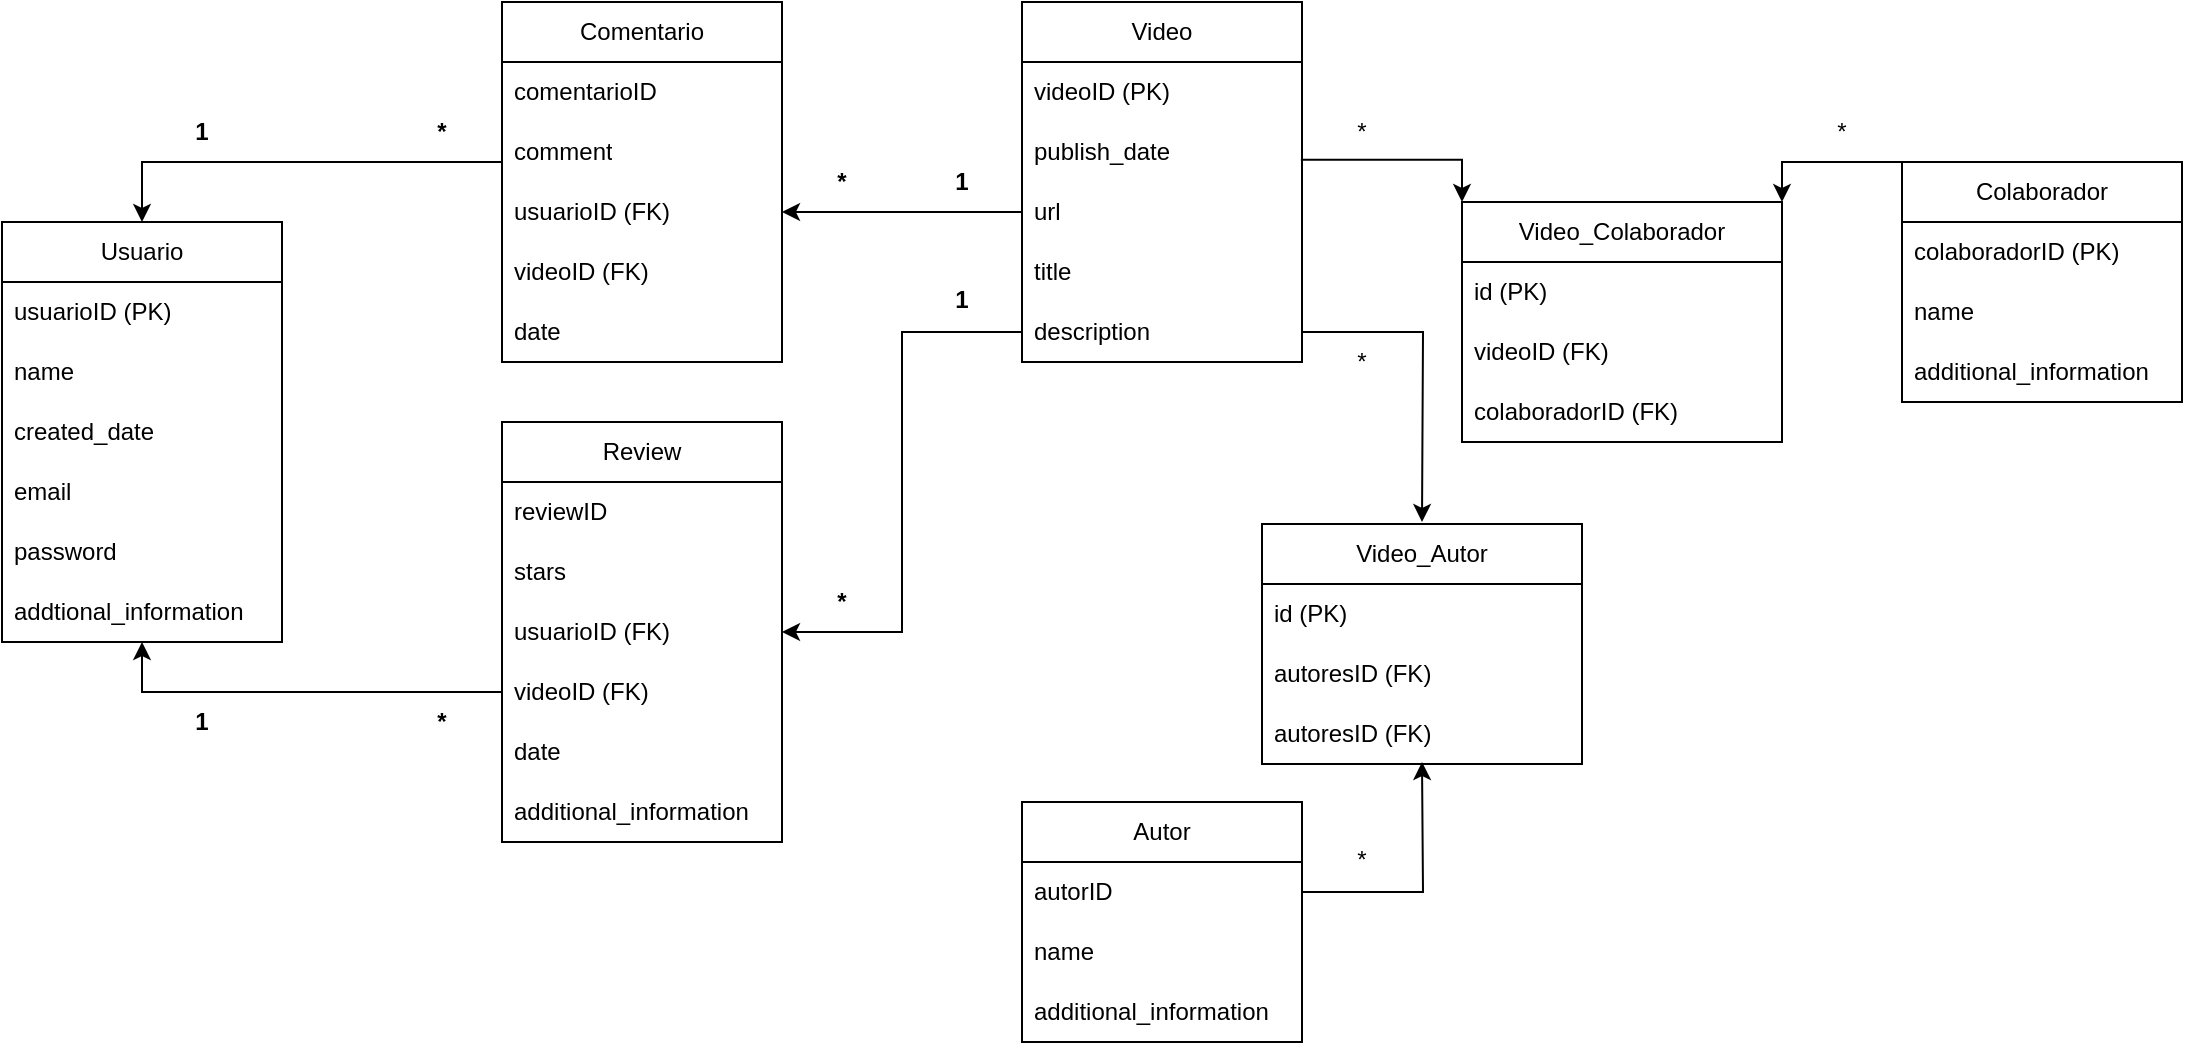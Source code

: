 <mxfile version="22.1.21" type="device">
  <diagram id="C5RBs43oDa-KdzZeNtuy" name="Page-1">
    <mxGraphModel dx="2207" dy="749" grid="1" gridSize="10" guides="1" tooltips="1" connect="1" arrows="1" fold="1" page="1" pageScale="1" pageWidth="827" pageHeight="1169" math="0" shadow="0">
      <root>
        <mxCell id="WIyWlLk6GJQsqaUBKTNV-0" />
        <mxCell id="WIyWlLk6GJQsqaUBKTNV-1" parent="WIyWlLk6GJQsqaUBKTNV-0" />
        <mxCell id="0XgS_Ok5qRB35SvYTYUl-48" value="Video" style="swimlane;fontStyle=0;childLayout=stackLayout;horizontal=1;startSize=30;horizontalStack=0;resizeParent=1;resizeParentMax=0;resizeLast=0;collapsible=1;marginBottom=0;whiteSpace=wrap;html=1;" parent="WIyWlLk6GJQsqaUBKTNV-1" vertex="1">
          <mxGeometry x="40" y="80" width="140" height="180" as="geometry" />
        </mxCell>
        <mxCell id="0XgS_Ok5qRB35SvYTYUl-49" value="videoID (PK)" style="text;strokeColor=none;fillColor=none;align=left;verticalAlign=middle;spacingLeft=4;spacingRight=4;overflow=hidden;points=[[0,0.5],[1,0.5]];portConstraint=eastwest;rotatable=0;whiteSpace=wrap;html=1;" parent="0XgS_Ok5qRB35SvYTYUl-48" vertex="1">
          <mxGeometry y="30" width="140" height="30" as="geometry" />
        </mxCell>
        <mxCell id="0XgS_Ok5qRB35SvYTYUl-50" value="publish_date" style="text;strokeColor=none;fillColor=none;align=left;verticalAlign=middle;spacingLeft=4;spacingRight=4;overflow=hidden;points=[[0,0.5],[1,0.5]];portConstraint=eastwest;rotatable=0;whiteSpace=wrap;html=1;" parent="0XgS_Ok5qRB35SvYTYUl-48" vertex="1">
          <mxGeometry y="60" width="140" height="30" as="geometry" />
        </mxCell>
        <mxCell id="0XgS_Ok5qRB35SvYTYUl-51" value="url" style="text;strokeColor=none;fillColor=none;align=left;verticalAlign=middle;spacingLeft=4;spacingRight=4;overflow=hidden;points=[[0,0.5],[1,0.5]];portConstraint=eastwest;rotatable=0;whiteSpace=wrap;html=1;" parent="0XgS_Ok5qRB35SvYTYUl-48" vertex="1">
          <mxGeometry y="90" width="140" height="30" as="geometry" />
        </mxCell>
        <mxCell id="0XgS_Ok5qRB35SvYTYUl-53" value="title" style="text;strokeColor=none;fillColor=none;align=left;verticalAlign=middle;spacingLeft=4;spacingRight=4;overflow=hidden;points=[[0,0.5],[1,0.5]];portConstraint=eastwest;rotatable=0;whiteSpace=wrap;html=1;" parent="0XgS_Ok5qRB35SvYTYUl-48" vertex="1">
          <mxGeometry y="120" width="140" height="30" as="geometry" />
        </mxCell>
        <mxCell id="Govp5DT8rFJscSZN2w0O-20" style="edgeStyle=orthogonalEdgeStyle;rounded=0;orthogonalLoop=1;jettySize=auto;html=1;" parent="0XgS_Ok5qRB35SvYTYUl-48" source="0XgS_Ok5qRB35SvYTYUl-54" edge="1">
          <mxGeometry relative="1" as="geometry">
            <mxPoint x="200" y="260" as="targetPoint" />
          </mxGeometry>
        </mxCell>
        <mxCell id="0XgS_Ok5qRB35SvYTYUl-54" value="description" style="text;strokeColor=none;fillColor=none;align=left;verticalAlign=middle;spacingLeft=4;spacingRight=4;overflow=hidden;points=[[0,0.5],[1,0.5]];portConstraint=eastwest;rotatable=0;whiteSpace=wrap;html=1;" parent="0XgS_Ok5qRB35SvYTYUl-48" vertex="1">
          <mxGeometry y="150" width="140" height="30" as="geometry" />
        </mxCell>
        <mxCell id="0XgS_Ok5qRB35SvYTYUl-55" value="Autor" style="swimlane;fontStyle=0;childLayout=stackLayout;horizontal=1;startSize=30;horizontalStack=0;resizeParent=1;resizeParentMax=0;resizeLast=0;collapsible=1;marginBottom=0;whiteSpace=wrap;html=1;" parent="WIyWlLk6GJQsqaUBKTNV-1" vertex="1">
          <mxGeometry x="40" y="480" width="140" height="120" as="geometry" />
        </mxCell>
        <mxCell id="0XgS_Ok5qRB35SvYTYUl-56" value="autorID" style="text;strokeColor=none;fillColor=none;align=left;verticalAlign=middle;spacingLeft=4;spacingRight=4;overflow=hidden;points=[[0,0.5],[1,0.5]];portConstraint=eastwest;rotatable=0;whiteSpace=wrap;html=1;" parent="0XgS_Ok5qRB35SvYTYUl-55" vertex="1">
          <mxGeometry y="30" width="140" height="30" as="geometry" />
        </mxCell>
        <mxCell id="0XgS_Ok5qRB35SvYTYUl-57" value="name" style="text;strokeColor=none;fillColor=none;align=left;verticalAlign=middle;spacingLeft=4;spacingRight=4;overflow=hidden;points=[[0,0.5],[1,0.5]];portConstraint=eastwest;rotatable=0;whiteSpace=wrap;html=1;" parent="0XgS_Ok5qRB35SvYTYUl-55" vertex="1">
          <mxGeometry y="60" width="140" height="30" as="geometry" />
        </mxCell>
        <mxCell id="t3A9LA9B-5I5XyNvBrR2-1" value="additional_information" style="text;strokeColor=none;fillColor=none;align=left;verticalAlign=middle;spacingLeft=4;spacingRight=4;overflow=hidden;points=[[0,0.5],[1,0.5]];portConstraint=eastwest;rotatable=0;whiteSpace=wrap;html=1;" parent="0XgS_Ok5qRB35SvYTYUl-55" vertex="1">
          <mxGeometry y="90" width="140" height="30" as="geometry" />
        </mxCell>
        <mxCell id="Govp5DT8rFJscSZN2w0O-25" style="edgeStyle=orthogonalEdgeStyle;rounded=0;orthogonalLoop=1;jettySize=auto;html=1;entryX=1;entryY=0;entryDx=0;entryDy=0;" parent="WIyWlLk6GJQsqaUBKTNV-1" source="0XgS_Ok5qRB35SvYTYUl-61" target="0XgS_Ok5qRB35SvYTYUl-90" edge="1">
          <mxGeometry relative="1" as="geometry">
            <Array as="points">
              <mxPoint x="420" y="160" />
            </Array>
          </mxGeometry>
        </mxCell>
        <mxCell id="0XgS_Ok5qRB35SvYTYUl-61" value="Colaborador" style="swimlane;fontStyle=0;childLayout=stackLayout;horizontal=1;startSize=30;horizontalStack=0;resizeParent=1;resizeParentMax=0;resizeLast=0;collapsible=1;marginBottom=0;whiteSpace=wrap;html=1;" parent="WIyWlLk6GJQsqaUBKTNV-1" vertex="1">
          <mxGeometry x="480" y="160" width="140" height="120" as="geometry" />
        </mxCell>
        <mxCell id="0XgS_Ok5qRB35SvYTYUl-62" value="colaboradorID (PK)" style="text;strokeColor=none;fillColor=none;align=left;verticalAlign=middle;spacingLeft=4;spacingRight=4;overflow=hidden;points=[[0,0.5],[1,0.5]];portConstraint=eastwest;rotatable=0;whiteSpace=wrap;html=1;" parent="0XgS_Ok5qRB35SvYTYUl-61" vertex="1">
          <mxGeometry y="30" width="140" height="30" as="geometry" />
        </mxCell>
        <mxCell id="0XgS_Ok5qRB35SvYTYUl-63" value="name" style="text;strokeColor=none;fillColor=none;align=left;verticalAlign=middle;spacingLeft=4;spacingRight=4;overflow=hidden;points=[[0,0.5],[1,0.5]];portConstraint=eastwest;rotatable=0;whiteSpace=wrap;html=1;" parent="0XgS_Ok5qRB35SvYTYUl-61" vertex="1">
          <mxGeometry y="60" width="140" height="30" as="geometry" />
        </mxCell>
        <mxCell id="0XgS_Ok5qRB35SvYTYUl-89" value="additional_information" style="text;strokeColor=none;fillColor=none;align=left;verticalAlign=middle;spacingLeft=4;spacingRight=4;overflow=hidden;points=[[0,0.5],[1,0.5]];portConstraint=eastwest;rotatable=0;whiteSpace=wrap;html=1;" parent="0XgS_Ok5qRB35SvYTYUl-61" vertex="1">
          <mxGeometry y="90" width="140" height="30" as="geometry" />
        </mxCell>
        <mxCell id="0XgS_Ok5qRB35SvYTYUl-73" value="Review" style="swimlane;fontStyle=0;childLayout=stackLayout;horizontal=1;startSize=30;horizontalStack=0;resizeParent=1;resizeParentMax=0;resizeLast=0;collapsible=1;marginBottom=0;whiteSpace=wrap;html=1;" parent="WIyWlLk6GJQsqaUBKTNV-1" vertex="1">
          <mxGeometry x="-220" y="290" width="140" height="210" as="geometry" />
        </mxCell>
        <mxCell id="0XgS_Ok5qRB35SvYTYUl-74" value="reviewID" style="text;strokeColor=none;fillColor=none;align=left;verticalAlign=middle;spacingLeft=4;spacingRight=4;overflow=hidden;points=[[0,0.5],[1,0.5]];portConstraint=eastwest;rotatable=0;whiteSpace=wrap;html=1;" parent="0XgS_Ok5qRB35SvYTYUl-73" vertex="1">
          <mxGeometry y="30" width="140" height="30" as="geometry" />
        </mxCell>
        <mxCell id="0XgS_Ok5qRB35SvYTYUl-75" value="stars" style="text;strokeColor=none;fillColor=none;align=left;verticalAlign=middle;spacingLeft=4;spacingRight=4;overflow=hidden;points=[[0,0.5],[1,0.5]];portConstraint=eastwest;rotatable=0;whiteSpace=wrap;html=1;" parent="0XgS_Ok5qRB35SvYTYUl-73" vertex="1">
          <mxGeometry y="60" width="140" height="30" as="geometry" />
        </mxCell>
        <mxCell id="0XgS_Ok5qRB35SvYTYUl-76" value="usuarioID (FK)" style="text;strokeColor=none;fillColor=none;align=left;verticalAlign=middle;spacingLeft=4;spacingRight=4;overflow=hidden;points=[[0,0.5],[1,0.5]];portConstraint=eastwest;rotatable=0;whiteSpace=wrap;html=1;" parent="0XgS_Ok5qRB35SvYTYUl-73" vertex="1">
          <mxGeometry y="90" width="140" height="30" as="geometry" />
        </mxCell>
        <mxCell id="0XgS_Ok5qRB35SvYTYUl-77" value="videoID (FK)" style="text;strokeColor=none;fillColor=none;align=left;verticalAlign=middle;spacingLeft=4;spacingRight=4;overflow=hidden;points=[[0,0.5],[1,0.5]];portConstraint=eastwest;rotatable=0;whiteSpace=wrap;html=1;" parent="0XgS_Ok5qRB35SvYTYUl-73" vertex="1">
          <mxGeometry y="120" width="140" height="30" as="geometry" />
        </mxCell>
        <mxCell id="0XgS_Ok5qRB35SvYTYUl-78" value="date" style="text;strokeColor=none;fillColor=none;align=left;verticalAlign=middle;spacingLeft=4;spacingRight=4;overflow=hidden;points=[[0,0.5],[1,0.5]];portConstraint=eastwest;rotatable=0;whiteSpace=wrap;html=1;" parent="0XgS_Ok5qRB35SvYTYUl-73" vertex="1">
          <mxGeometry y="150" width="140" height="30" as="geometry" />
        </mxCell>
        <mxCell id="t3A9LA9B-5I5XyNvBrR2-13" value="additional_information" style="text;strokeColor=none;fillColor=none;align=left;verticalAlign=middle;spacingLeft=4;spacingRight=4;overflow=hidden;points=[[0,0.5],[1,0.5]];portConstraint=eastwest;rotatable=0;whiteSpace=wrap;html=1;" parent="0XgS_Ok5qRB35SvYTYUl-73" vertex="1">
          <mxGeometry y="180" width="140" height="30" as="geometry" />
        </mxCell>
        <mxCell id="0XgS_Ok5qRB35SvYTYUl-79" value="Usuario" style="swimlane;fontStyle=0;childLayout=stackLayout;horizontal=1;startSize=30;horizontalStack=0;resizeParent=1;resizeParentMax=0;resizeLast=0;collapsible=1;marginBottom=0;whiteSpace=wrap;html=1;" parent="WIyWlLk6GJQsqaUBKTNV-1" vertex="1">
          <mxGeometry x="-470" y="190" width="140" height="210" as="geometry" />
        </mxCell>
        <mxCell id="0XgS_Ok5qRB35SvYTYUl-80" value="usuarioID (PK)" style="text;strokeColor=none;fillColor=none;align=left;verticalAlign=middle;spacingLeft=4;spacingRight=4;overflow=hidden;points=[[0,0.5],[1,0.5]];portConstraint=eastwest;rotatable=0;whiteSpace=wrap;html=1;" parent="0XgS_Ok5qRB35SvYTYUl-79" vertex="1">
          <mxGeometry y="30" width="140" height="30" as="geometry" />
        </mxCell>
        <mxCell id="0XgS_Ok5qRB35SvYTYUl-81" value="name" style="text;strokeColor=none;fillColor=none;align=left;verticalAlign=middle;spacingLeft=4;spacingRight=4;overflow=hidden;points=[[0,0.5],[1,0.5]];portConstraint=eastwest;rotatable=0;whiteSpace=wrap;html=1;" parent="0XgS_Ok5qRB35SvYTYUl-79" vertex="1">
          <mxGeometry y="60" width="140" height="30" as="geometry" />
        </mxCell>
        <mxCell id="0XgS_Ok5qRB35SvYTYUl-82" value="created_date" style="text;strokeColor=none;fillColor=none;align=left;verticalAlign=middle;spacingLeft=4;spacingRight=4;overflow=hidden;points=[[0,0.5],[1,0.5]];portConstraint=eastwest;rotatable=0;whiteSpace=wrap;html=1;" parent="0XgS_Ok5qRB35SvYTYUl-79" vertex="1">
          <mxGeometry y="90" width="140" height="30" as="geometry" />
        </mxCell>
        <mxCell id="0XgS_Ok5qRB35SvYTYUl-83" value="email" style="text;strokeColor=none;fillColor=none;align=left;verticalAlign=middle;spacingLeft=4;spacingRight=4;overflow=hidden;points=[[0,0.5],[1,0.5]];portConstraint=eastwest;rotatable=0;whiteSpace=wrap;html=1;" parent="0XgS_Ok5qRB35SvYTYUl-79" vertex="1">
          <mxGeometry y="120" width="140" height="30" as="geometry" />
        </mxCell>
        <mxCell id="0XgS_Ok5qRB35SvYTYUl-84" value="password" style="text;strokeColor=none;fillColor=none;align=left;verticalAlign=middle;spacingLeft=4;spacingRight=4;overflow=hidden;points=[[0,0.5],[1,0.5]];portConstraint=eastwest;rotatable=0;whiteSpace=wrap;html=1;" parent="0XgS_Ok5qRB35SvYTYUl-79" vertex="1">
          <mxGeometry y="150" width="140" height="30" as="geometry" />
        </mxCell>
        <mxCell id="0XgS_Ok5qRB35SvYTYUl-97" value="addtional_information" style="text;strokeColor=none;fillColor=none;align=left;verticalAlign=middle;spacingLeft=4;spacingRight=4;overflow=hidden;points=[[0,0.5],[1,0.5]];portConstraint=eastwest;rotatable=0;whiteSpace=wrap;html=1;" parent="0XgS_Ok5qRB35SvYTYUl-79" vertex="1">
          <mxGeometry y="180" width="140" height="30" as="geometry" />
        </mxCell>
        <mxCell id="0XgS_Ok5qRB35SvYTYUl-90" value="Video_Colaborador" style="swimlane;fontStyle=0;childLayout=stackLayout;horizontal=1;startSize=30;horizontalStack=0;resizeParent=1;resizeParentMax=0;resizeLast=0;collapsible=1;marginBottom=0;whiteSpace=wrap;html=1;" parent="WIyWlLk6GJQsqaUBKTNV-1" vertex="1">
          <mxGeometry x="260" y="180" width="160" height="120" as="geometry" />
        </mxCell>
        <mxCell id="0XgS_Ok5qRB35SvYTYUl-91" value="id (PK)" style="text;strokeColor=none;fillColor=none;align=left;verticalAlign=middle;spacingLeft=4;spacingRight=4;overflow=hidden;points=[[0,0.5],[1,0.5]];portConstraint=eastwest;rotatable=0;whiteSpace=wrap;html=1;" parent="0XgS_Ok5qRB35SvYTYUl-90" vertex="1">
          <mxGeometry y="30" width="160" height="30" as="geometry" />
        </mxCell>
        <mxCell id="0XgS_Ok5qRB35SvYTYUl-92" value="videoID (FK)" style="text;strokeColor=none;fillColor=none;align=left;verticalAlign=middle;spacingLeft=4;spacingRight=4;overflow=hidden;points=[[0,0.5],[1,0.5]];portConstraint=eastwest;rotatable=0;whiteSpace=wrap;html=1;" parent="0XgS_Ok5qRB35SvYTYUl-90" vertex="1">
          <mxGeometry y="60" width="160" height="30" as="geometry" />
        </mxCell>
        <mxCell id="Govp5DT8rFJscSZN2w0O-24" value="colaboradorID (FK)" style="text;strokeColor=none;fillColor=none;align=left;verticalAlign=middle;spacingLeft=4;spacingRight=4;overflow=hidden;points=[[0,0.5],[1,0.5]];portConstraint=eastwest;rotatable=0;whiteSpace=wrap;html=1;" parent="0XgS_Ok5qRB35SvYTYUl-90" vertex="1">
          <mxGeometry y="90" width="160" height="30" as="geometry" />
        </mxCell>
        <mxCell id="0XgS_Ok5qRB35SvYTYUl-95" style="edgeStyle=orthogonalEdgeStyle;rounded=0;orthogonalLoop=1;jettySize=auto;html=1;entryX=0;entryY=0;entryDx=0;entryDy=0;exitX=0.996;exitY=0.631;exitDx=0;exitDy=0;exitPerimeter=0;" parent="WIyWlLk6GJQsqaUBKTNV-1" source="0XgS_Ok5qRB35SvYTYUl-50" target="0XgS_Ok5qRB35SvYTYUl-90" edge="1">
          <mxGeometry relative="1" as="geometry" />
        </mxCell>
        <mxCell id="t3A9LA9B-5I5XyNvBrR2-4" value="Comentario" style="swimlane;fontStyle=0;childLayout=stackLayout;horizontal=1;startSize=30;horizontalStack=0;resizeParent=1;resizeParentMax=0;resizeLast=0;collapsible=1;marginBottom=0;whiteSpace=wrap;html=1;" parent="WIyWlLk6GJQsqaUBKTNV-1" vertex="1">
          <mxGeometry x="-220" y="80" width="140" height="180" as="geometry" />
        </mxCell>
        <mxCell id="t3A9LA9B-5I5XyNvBrR2-5" value="comentarioID" style="text;strokeColor=none;fillColor=none;align=left;verticalAlign=middle;spacingLeft=4;spacingRight=4;overflow=hidden;points=[[0,0.5],[1,0.5]];portConstraint=eastwest;rotatable=0;whiteSpace=wrap;html=1;" parent="t3A9LA9B-5I5XyNvBrR2-4" vertex="1">
          <mxGeometry y="30" width="140" height="30" as="geometry" />
        </mxCell>
        <mxCell id="t3A9LA9B-5I5XyNvBrR2-6" value="comment" style="text;strokeColor=none;fillColor=none;align=left;verticalAlign=middle;spacingLeft=4;spacingRight=4;overflow=hidden;points=[[0,0.5],[1,0.5]];portConstraint=eastwest;rotatable=0;whiteSpace=wrap;html=1;" parent="t3A9LA9B-5I5XyNvBrR2-4" vertex="1">
          <mxGeometry y="60" width="140" height="30" as="geometry" />
        </mxCell>
        <mxCell id="t3A9LA9B-5I5XyNvBrR2-7" value="usuarioID (FK)" style="text;strokeColor=none;fillColor=none;align=left;verticalAlign=middle;spacingLeft=4;spacingRight=4;overflow=hidden;points=[[0,0.5],[1,0.5]];portConstraint=eastwest;rotatable=0;whiteSpace=wrap;html=1;" parent="t3A9LA9B-5I5XyNvBrR2-4" vertex="1">
          <mxGeometry y="90" width="140" height="30" as="geometry" />
        </mxCell>
        <mxCell id="t3A9LA9B-5I5XyNvBrR2-8" value="videoID (FK)" style="text;strokeColor=none;fillColor=none;align=left;verticalAlign=middle;spacingLeft=4;spacingRight=4;overflow=hidden;points=[[0,0.5],[1,0.5]];portConstraint=eastwest;rotatable=0;whiteSpace=wrap;html=1;" parent="t3A9LA9B-5I5XyNvBrR2-4" vertex="1">
          <mxGeometry y="120" width="140" height="30" as="geometry" />
        </mxCell>
        <mxCell id="t3A9LA9B-5I5XyNvBrR2-9" value="date" style="text;strokeColor=none;fillColor=none;align=left;verticalAlign=middle;spacingLeft=4;spacingRight=4;overflow=hidden;points=[[0,0.5],[1,0.5]];portConstraint=eastwest;rotatable=0;whiteSpace=wrap;html=1;" parent="t3A9LA9B-5I5XyNvBrR2-4" vertex="1">
          <mxGeometry y="150" width="140" height="30" as="geometry" />
        </mxCell>
        <mxCell id="t3A9LA9B-5I5XyNvBrR2-11" style="edgeStyle=orthogonalEdgeStyle;rounded=0;orthogonalLoop=1;jettySize=auto;html=1;exitX=0;exitY=0.5;exitDx=0;exitDy=0;entryX=1;entryY=0.5;entryDx=0;entryDy=0;" parent="WIyWlLk6GJQsqaUBKTNV-1" source="0XgS_Ok5qRB35SvYTYUl-51" target="t3A9LA9B-5I5XyNvBrR2-7" edge="1">
          <mxGeometry relative="1" as="geometry" />
        </mxCell>
        <mxCell id="t3A9LA9B-5I5XyNvBrR2-12" style="edgeStyle=orthogonalEdgeStyle;rounded=0;orthogonalLoop=1;jettySize=auto;html=1;exitX=0;exitY=0.5;exitDx=0;exitDy=0;entryX=0.5;entryY=0;entryDx=0;entryDy=0;" parent="WIyWlLk6GJQsqaUBKTNV-1" source="t3A9LA9B-5I5XyNvBrR2-7" target="0XgS_Ok5qRB35SvYTYUl-79" edge="1">
          <mxGeometry relative="1" as="geometry">
            <Array as="points">
              <mxPoint x="-220" y="160" />
              <mxPoint x="-400" y="160" />
            </Array>
          </mxGeometry>
        </mxCell>
        <mxCell id="t3A9LA9B-5I5XyNvBrR2-14" style="edgeStyle=orthogonalEdgeStyle;rounded=0;orthogonalLoop=1;jettySize=auto;html=1;entryX=1;entryY=0.5;entryDx=0;entryDy=0;" parent="WIyWlLk6GJQsqaUBKTNV-1" source="0XgS_Ok5qRB35SvYTYUl-54" target="0XgS_Ok5qRB35SvYTYUl-76" edge="1">
          <mxGeometry relative="1" as="geometry" />
        </mxCell>
        <mxCell id="t3A9LA9B-5I5XyNvBrR2-15" style="edgeStyle=orthogonalEdgeStyle;rounded=0;orthogonalLoop=1;jettySize=auto;html=1;entryX=0.5;entryY=1;entryDx=0;entryDy=0;entryPerimeter=0;" parent="WIyWlLk6GJQsqaUBKTNV-1" source="0XgS_Ok5qRB35SvYTYUl-77" target="0XgS_Ok5qRB35SvYTYUl-97" edge="1">
          <mxGeometry relative="1" as="geometry" />
        </mxCell>
        <mxCell id="Govp5DT8rFJscSZN2w0O-0" value="*" style="text;html=1;strokeColor=none;fillColor=none;align=center;verticalAlign=middle;whiteSpace=wrap;rounded=0;" parent="WIyWlLk6GJQsqaUBKTNV-1" vertex="1">
          <mxGeometry x="180" y="130" width="60" height="30" as="geometry" />
        </mxCell>
        <mxCell id="Govp5DT8rFJscSZN2w0O-2" value="*" style="text;html=1;strokeColor=none;fillColor=none;align=center;verticalAlign=middle;whiteSpace=wrap;rounded=0;fontStyle=1" parent="WIyWlLk6GJQsqaUBKTNV-1" vertex="1">
          <mxGeometry x="-80" y="155" width="60" height="30" as="geometry" />
        </mxCell>
        <mxCell id="Govp5DT8rFJscSZN2w0O-3" value="1" style="text;html=1;strokeColor=none;fillColor=none;align=center;verticalAlign=middle;whiteSpace=wrap;rounded=0;fontStyle=1" parent="WIyWlLk6GJQsqaUBKTNV-1" vertex="1">
          <mxGeometry x="-20" y="155" width="60" height="30" as="geometry" />
        </mxCell>
        <mxCell id="Govp5DT8rFJscSZN2w0O-4" value="*" style="text;html=1;strokeColor=none;fillColor=none;align=center;verticalAlign=middle;whiteSpace=wrap;rounded=0;fontStyle=1" parent="WIyWlLk6GJQsqaUBKTNV-1" vertex="1">
          <mxGeometry x="-80" y="365" width="60" height="30" as="geometry" />
        </mxCell>
        <mxCell id="Govp5DT8rFJscSZN2w0O-5" value="1" style="text;html=1;strokeColor=none;fillColor=none;align=center;verticalAlign=middle;whiteSpace=wrap;rounded=0;fontStyle=1" parent="WIyWlLk6GJQsqaUBKTNV-1" vertex="1">
          <mxGeometry x="-20" y="214" width="60" height="30" as="geometry" />
        </mxCell>
        <mxCell id="Govp5DT8rFJscSZN2w0O-6" value="1" style="text;html=1;strokeColor=none;fillColor=none;align=center;verticalAlign=middle;whiteSpace=wrap;rounded=0;fontStyle=1" parent="WIyWlLk6GJQsqaUBKTNV-1" vertex="1">
          <mxGeometry x="-400" y="130" width="60" height="30" as="geometry" />
        </mxCell>
        <mxCell id="Govp5DT8rFJscSZN2w0O-7" value="*" style="text;html=1;strokeColor=none;fillColor=none;align=center;verticalAlign=middle;whiteSpace=wrap;rounded=0;fontStyle=1" parent="WIyWlLk6GJQsqaUBKTNV-1" vertex="1">
          <mxGeometry x="-280" y="130" width="60" height="30" as="geometry" />
        </mxCell>
        <mxCell id="Govp5DT8rFJscSZN2w0O-8" value="*" style="text;html=1;strokeColor=none;fillColor=none;align=center;verticalAlign=middle;whiteSpace=wrap;rounded=0;fontStyle=1" parent="WIyWlLk6GJQsqaUBKTNV-1" vertex="1">
          <mxGeometry x="-280" y="425" width="60" height="30" as="geometry" />
        </mxCell>
        <mxCell id="Govp5DT8rFJscSZN2w0O-9" value="1" style="text;html=1;strokeColor=none;fillColor=none;align=center;verticalAlign=middle;whiteSpace=wrap;rounded=0;fontStyle=1" parent="WIyWlLk6GJQsqaUBKTNV-1" vertex="1">
          <mxGeometry x="-400" y="425" width="60" height="30" as="geometry" />
        </mxCell>
        <mxCell id="Govp5DT8rFJscSZN2w0O-11" value="*" style="text;html=1;strokeColor=none;fillColor=none;align=center;verticalAlign=middle;whiteSpace=wrap;rounded=0;" parent="WIyWlLk6GJQsqaUBKTNV-1" vertex="1">
          <mxGeometry x="180" y="245" width="60" height="30" as="geometry" />
        </mxCell>
        <mxCell id="Govp5DT8rFJscSZN2w0O-12" value="Video_Autor" style="swimlane;fontStyle=0;childLayout=stackLayout;horizontal=1;startSize=30;horizontalStack=0;resizeParent=1;resizeParentMax=0;resizeLast=0;collapsible=1;marginBottom=0;whiteSpace=wrap;html=1;" parent="WIyWlLk6GJQsqaUBKTNV-1" vertex="1">
          <mxGeometry x="160" y="341" width="160" height="120" as="geometry" />
        </mxCell>
        <mxCell id="Govp5DT8rFJscSZN2w0O-13" value="id (PK)" style="text;strokeColor=none;fillColor=none;align=left;verticalAlign=middle;spacingLeft=4;spacingRight=4;overflow=hidden;points=[[0,0.5],[1,0.5]];portConstraint=eastwest;rotatable=0;whiteSpace=wrap;html=1;" parent="Govp5DT8rFJscSZN2w0O-12" vertex="1">
          <mxGeometry y="30" width="160" height="30" as="geometry" />
        </mxCell>
        <mxCell id="Govp5DT8rFJscSZN2w0O-14" value="autoresID (FK)" style="text;strokeColor=none;fillColor=none;align=left;verticalAlign=middle;spacingLeft=4;spacingRight=4;overflow=hidden;points=[[0,0.5],[1,0.5]];portConstraint=eastwest;rotatable=0;whiteSpace=wrap;html=1;" parent="Govp5DT8rFJscSZN2w0O-12" vertex="1">
          <mxGeometry y="60" width="160" height="30" as="geometry" />
        </mxCell>
        <mxCell id="Govp5DT8rFJscSZN2w0O-27" value="autoresID (FK)" style="text;strokeColor=none;fillColor=none;align=left;verticalAlign=middle;spacingLeft=4;spacingRight=4;overflow=hidden;points=[[0,0.5],[1,0.5]];portConstraint=eastwest;rotatable=0;whiteSpace=wrap;html=1;" parent="Govp5DT8rFJscSZN2w0O-12" vertex="1">
          <mxGeometry y="90" width="160" height="30" as="geometry" />
        </mxCell>
        <mxCell id="Govp5DT8rFJscSZN2w0O-18" style="edgeStyle=orthogonalEdgeStyle;rounded=0;orthogonalLoop=1;jettySize=auto;html=1;" parent="WIyWlLk6GJQsqaUBKTNV-1" source="0XgS_Ok5qRB35SvYTYUl-56" edge="1">
          <mxGeometry relative="1" as="geometry">
            <mxPoint x="240" y="460" as="targetPoint" />
          </mxGeometry>
        </mxCell>
        <mxCell id="Govp5DT8rFJscSZN2w0O-19" value="*" style="text;html=1;strokeColor=none;fillColor=none;align=center;verticalAlign=middle;whiteSpace=wrap;rounded=0;" parent="WIyWlLk6GJQsqaUBKTNV-1" vertex="1">
          <mxGeometry x="180" y="494" width="60" height="30" as="geometry" />
        </mxCell>
        <mxCell id="Govp5DT8rFJscSZN2w0O-26" value="*" style="text;html=1;strokeColor=none;fillColor=none;align=center;verticalAlign=middle;whiteSpace=wrap;rounded=0;" parent="WIyWlLk6GJQsqaUBKTNV-1" vertex="1">
          <mxGeometry x="420" y="130" width="60" height="30" as="geometry" />
        </mxCell>
      </root>
    </mxGraphModel>
  </diagram>
</mxfile>
